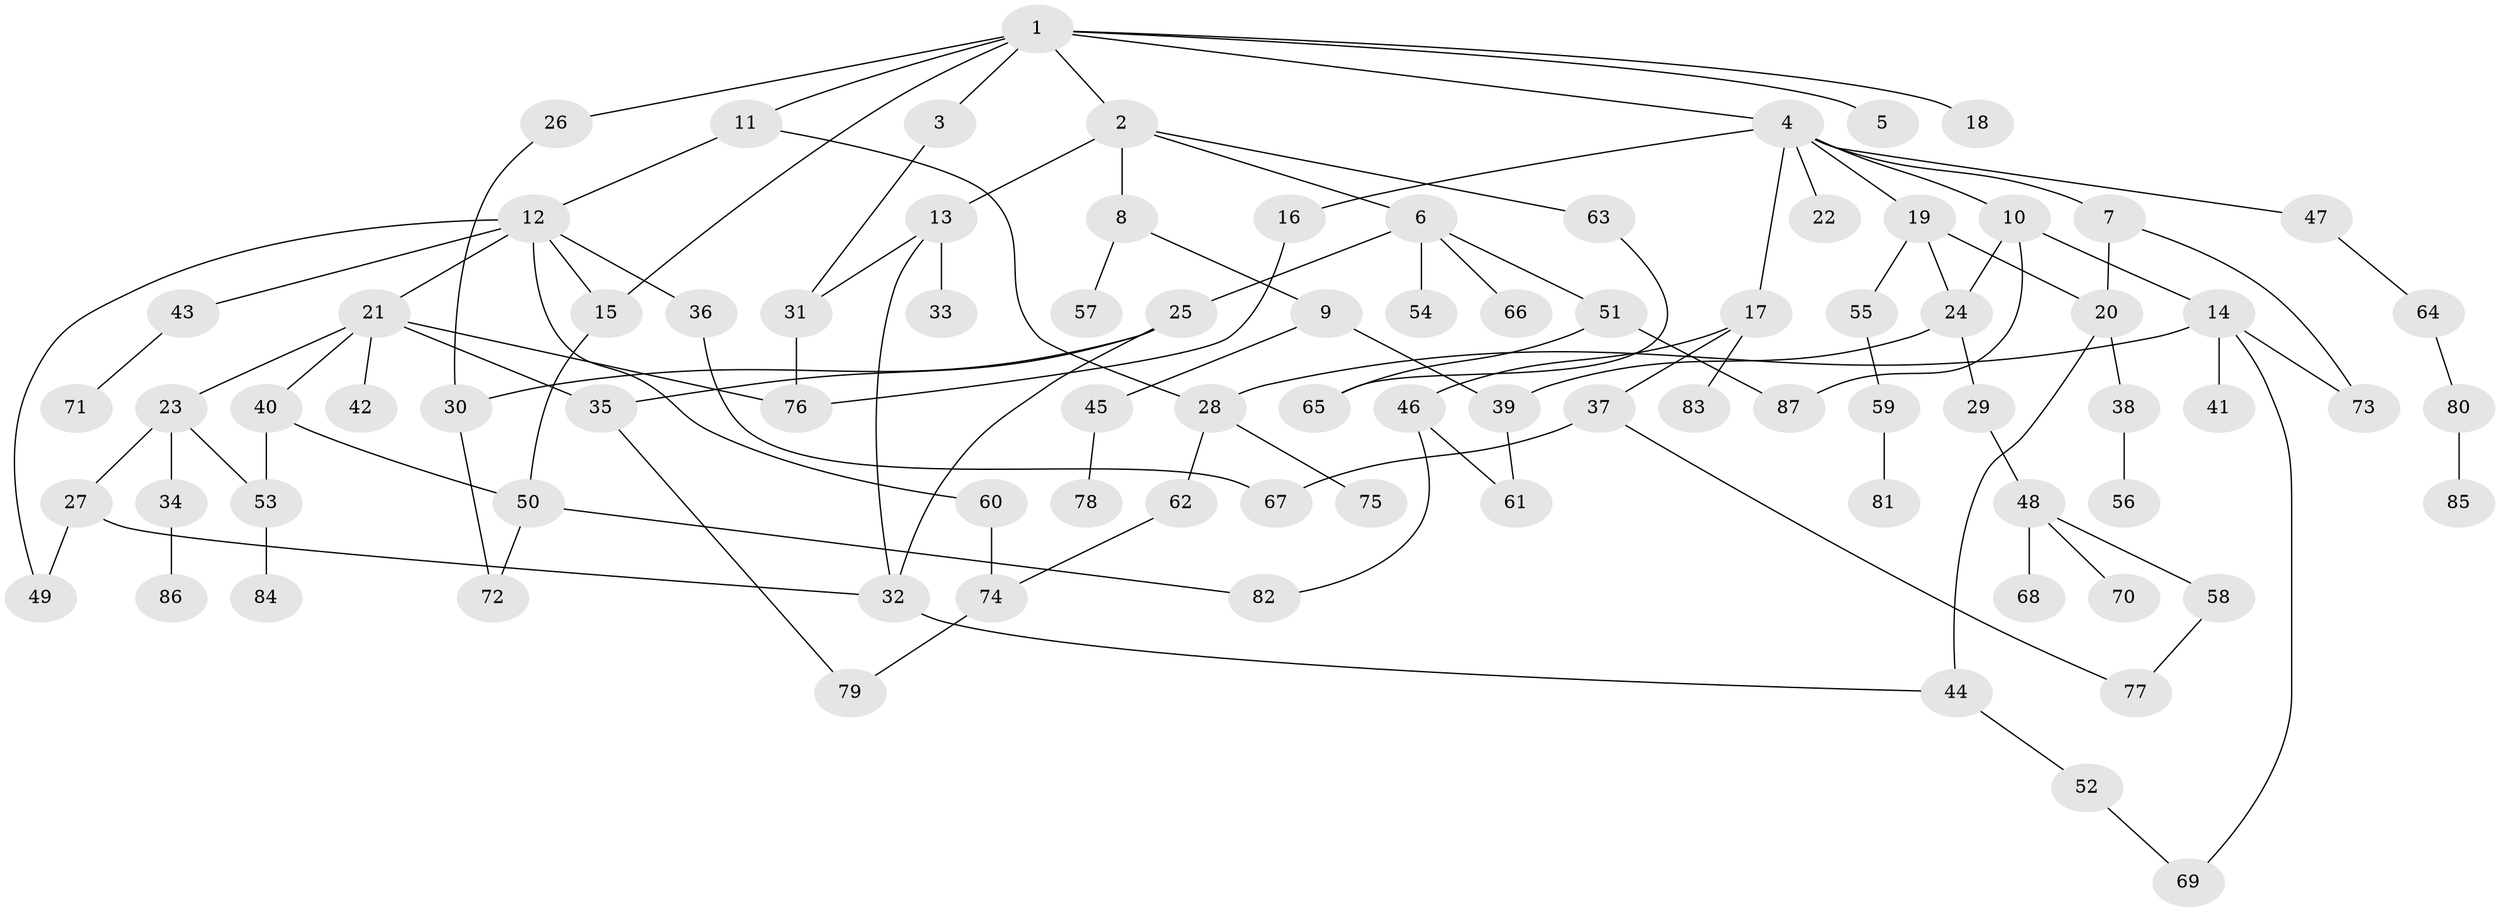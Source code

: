 // Generated by graph-tools (version 1.1) at 2025/42/03/09/25 04:42:33]
// undirected, 87 vertices, 113 edges
graph export_dot {
graph [start="1"]
  node [color=gray90,style=filled];
  1;
  2;
  3;
  4;
  5;
  6;
  7;
  8;
  9;
  10;
  11;
  12;
  13;
  14;
  15;
  16;
  17;
  18;
  19;
  20;
  21;
  22;
  23;
  24;
  25;
  26;
  27;
  28;
  29;
  30;
  31;
  32;
  33;
  34;
  35;
  36;
  37;
  38;
  39;
  40;
  41;
  42;
  43;
  44;
  45;
  46;
  47;
  48;
  49;
  50;
  51;
  52;
  53;
  54;
  55;
  56;
  57;
  58;
  59;
  60;
  61;
  62;
  63;
  64;
  65;
  66;
  67;
  68;
  69;
  70;
  71;
  72;
  73;
  74;
  75;
  76;
  77;
  78;
  79;
  80;
  81;
  82;
  83;
  84;
  85;
  86;
  87;
  1 -- 2;
  1 -- 3;
  1 -- 4;
  1 -- 5;
  1 -- 11;
  1 -- 15;
  1 -- 18;
  1 -- 26;
  2 -- 6;
  2 -- 8;
  2 -- 13;
  2 -- 63;
  3 -- 31;
  4 -- 7;
  4 -- 10;
  4 -- 16;
  4 -- 17;
  4 -- 19;
  4 -- 22;
  4 -- 47;
  6 -- 25;
  6 -- 51;
  6 -- 54;
  6 -- 66;
  7 -- 73;
  7 -- 20;
  8 -- 9;
  8 -- 57;
  9 -- 39;
  9 -- 45;
  10 -- 14;
  10 -- 24;
  10 -- 87;
  11 -- 12;
  11 -- 28;
  12 -- 21;
  12 -- 36;
  12 -- 43;
  12 -- 49;
  12 -- 60;
  12 -- 15;
  13 -- 33;
  13 -- 31;
  13 -- 32;
  14 -- 28;
  14 -- 41;
  14 -- 69;
  14 -- 73;
  15 -- 50;
  16 -- 76;
  17 -- 37;
  17 -- 46;
  17 -- 83;
  19 -- 20;
  19 -- 55;
  19 -- 24;
  20 -- 38;
  20 -- 44;
  21 -- 23;
  21 -- 40;
  21 -- 42;
  21 -- 76;
  21 -- 35;
  23 -- 27;
  23 -- 34;
  23 -- 53;
  24 -- 29;
  24 -- 39;
  25 -- 30;
  25 -- 32;
  25 -- 35;
  26 -- 30;
  27 -- 49;
  27 -- 32;
  28 -- 62;
  28 -- 75;
  29 -- 48;
  30 -- 72;
  31 -- 76;
  32 -- 44;
  34 -- 86;
  35 -- 79;
  36 -- 67;
  37 -- 77;
  37 -- 67;
  38 -- 56;
  39 -- 61;
  40 -- 53;
  40 -- 50;
  43 -- 71;
  44 -- 52;
  45 -- 78;
  46 -- 61;
  46 -- 82;
  47 -- 64;
  48 -- 58;
  48 -- 68;
  48 -- 70;
  50 -- 72;
  50 -- 82;
  51 -- 65;
  51 -- 87;
  52 -- 69;
  53 -- 84;
  55 -- 59;
  58 -- 77;
  59 -- 81;
  60 -- 74;
  62 -- 74;
  63 -- 65;
  64 -- 80;
  74 -- 79;
  80 -- 85;
}
